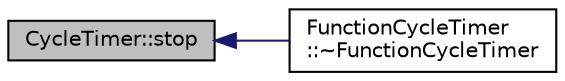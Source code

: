 digraph "CycleTimer::stop"
{
 // INTERACTIVE_SVG=YES
  edge [fontname="Helvetica",fontsize="10",labelfontname="Helvetica",labelfontsize="10"];
  node [fontname="Helvetica",fontsize="10",shape=record];
  rankdir="LR";
  Node1 [label="CycleTimer::stop",height=0.2,width=0.4,color="black", fillcolor="grey75", style="filled", fontcolor="black"];
  Node1 -> Node2 [dir="back",color="midnightblue",fontsize="10",style="solid",fontname="Helvetica"];
  Node2 [label="FunctionCycleTimer\l::~FunctionCycleTimer",height=0.2,width=0.4,color="black", fillcolor="white", style="filled",URL="$dc/d12/class_function_cycle_timer.html#a724f99ec0d24e6ecf35f129441d8388b"];
}
